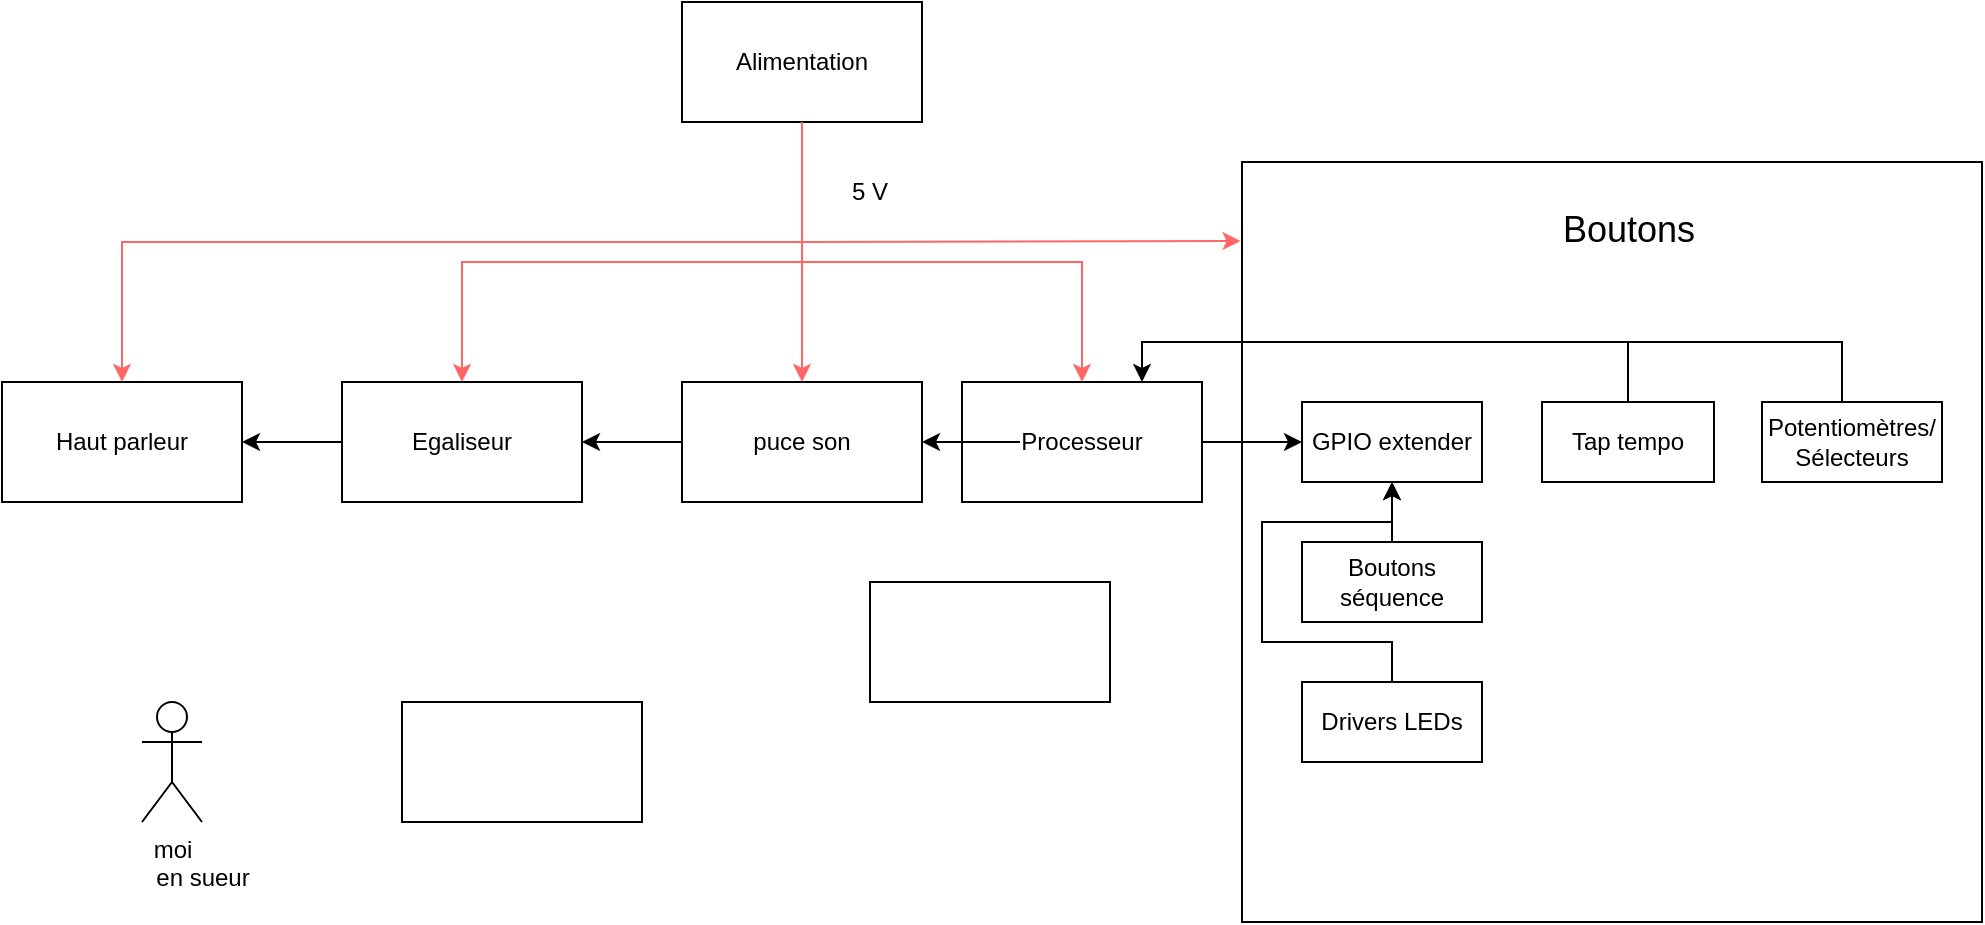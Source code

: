 <mxfile version="24.0.1" type="github">
  <diagram name="Page-1" id="sYEfiaPesxS0EKPbSw5M">
    <mxGraphModel dx="1877" dy="557" grid="1" gridSize="10" guides="1" tooltips="1" connect="1" arrows="1" fold="1" page="1" pageScale="1" pageWidth="827" pageHeight="1169" math="0" shadow="0">
      <root>
        <mxCell id="0" />
        <mxCell id="1" parent="0" />
        <mxCell id="Ds5KXczrTzGIJ0qFi2Sz-1" value="Processeur" style="rounded=0;whiteSpace=wrap;html=1;" vertex="1" parent="1">
          <mxGeometry x="460" y="210" width="120" height="60" as="geometry" />
        </mxCell>
        <mxCell id="Ds5KXczrTzGIJ0qFi2Sz-2" value="Alimentation" style="rounded=0;whiteSpace=wrap;html=1;" vertex="1" parent="1">
          <mxGeometry x="320" y="20" width="120" height="60" as="geometry" />
        </mxCell>
        <mxCell id="Ds5KXczrTzGIJ0qFi2Sz-3" value="puce son" style="rounded=0;whiteSpace=wrap;html=1;" vertex="1" parent="1">
          <mxGeometry x="320" y="210" width="120" height="60" as="geometry" />
        </mxCell>
        <mxCell id="Ds5KXczrTzGIJ0qFi2Sz-4" value="" style="rounded=0;whiteSpace=wrap;html=1;align=left;" vertex="1" parent="1">
          <mxGeometry x="600" y="100" width="370" height="380" as="geometry" />
        </mxCell>
        <mxCell id="Ds5KXczrTzGIJ0qFi2Sz-8" value="Haut parleur" style="rounded=0;whiteSpace=wrap;html=1;" vertex="1" parent="1">
          <mxGeometry x="-20" y="210" width="120" height="60" as="geometry" />
        </mxCell>
        <mxCell id="Ds5KXczrTzGIJ0qFi2Sz-15" value="Tap tempo" style="rounded=0;whiteSpace=wrap;html=1;" vertex="1" parent="1">
          <mxGeometry x="750" y="220" width="86" height="40" as="geometry" />
        </mxCell>
        <mxCell id="Ds5KXczrTzGIJ0qFi2Sz-16" value="Boutons séquence" style="rounded=0;whiteSpace=wrap;html=1;" vertex="1" parent="1">
          <mxGeometry x="630" y="290" width="90" height="40" as="geometry" />
        </mxCell>
        <mxCell id="Ds5KXczrTzGIJ0qFi2Sz-17" value="Potentiomètres/&lt;div&gt;Sélecteurs&lt;/div&gt;" style="rounded=0;whiteSpace=wrap;html=1;" vertex="1" parent="1">
          <mxGeometry x="860" y="220" width="90" height="40" as="geometry" />
        </mxCell>
        <mxCell id="Ds5KXczrTzGIJ0qFi2Sz-18" value="Egaliseur" style="rounded=0;whiteSpace=wrap;html=1;" vertex="1" parent="1">
          <mxGeometry x="150" y="210" width="120" height="60" as="geometry" />
        </mxCell>
        <mxCell id="Ds5KXczrTzGIJ0qFi2Sz-19" value="Drivers LEDs" style="rounded=0;whiteSpace=wrap;html=1;" vertex="1" parent="1">
          <mxGeometry x="630" y="360" width="90" height="40" as="geometry" />
        </mxCell>
        <mxCell id="Ds5KXczrTzGIJ0qFi2Sz-20" value="" style="rounded=0;whiteSpace=wrap;html=1;" vertex="1" parent="1">
          <mxGeometry x="414" y="310" width="120" height="60" as="geometry" />
        </mxCell>
        <mxCell id="Ds5KXczrTzGIJ0qFi2Sz-21" value="" style="rounded=0;whiteSpace=wrap;html=1;" vertex="1" parent="1">
          <mxGeometry x="180" y="370" width="120" height="60" as="geometry" />
        </mxCell>
        <mxCell id="Ds5KXczrTzGIJ0qFi2Sz-22" value="GPIO extender" style="rounded=0;whiteSpace=wrap;html=1;" vertex="1" parent="1">
          <mxGeometry x="630" y="220" width="90" height="40" as="geometry" />
        </mxCell>
        <mxCell id="Ds5KXczrTzGIJ0qFi2Sz-23" value="" style="endArrow=classic;html=1;rounded=0;exitX=0.5;exitY=1;exitDx=0;exitDy=0;entryX=0.5;entryY=0;entryDx=0;entryDy=0;strokeColor=#FF6666;" edge="1" parent="1" source="Ds5KXczrTzGIJ0qFi2Sz-2" target="Ds5KXczrTzGIJ0qFi2Sz-8">
          <mxGeometry width="50" height="50" relative="1" as="geometry">
            <mxPoint x="420" y="140" as="sourcePoint" />
            <mxPoint x="470" y="90" as="targetPoint" />
            <Array as="points">
              <mxPoint x="380" y="140" />
              <mxPoint x="40" y="140" />
            </Array>
          </mxGeometry>
        </mxCell>
        <mxCell id="Ds5KXczrTzGIJ0qFi2Sz-24" value="" style="endArrow=classic;html=1;rounded=0;exitX=0.5;exitY=1;exitDx=0;exitDy=0;entryX=0.5;entryY=0;entryDx=0;entryDy=0;strokeColor=#FF6666;" edge="1" parent="1" source="Ds5KXczrTzGIJ0qFi2Sz-2" target="Ds5KXczrTzGIJ0qFi2Sz-18">
          <mxGeometry width="50" height="50" relative="1" as="geometry">
            <mxPoint x="390" y="90" as="sourcePoint" />
            <mxPoint x="50" y="220" as="targetPoint" />
            <Array as="points">
              <mxPoint x="380" y="150" />
              <mxPoint x="210" y="150" />
            </Array>
          </mxGeometry>
        </mxCell>
        <mxCell id="Ds5KXczrTzGIJ0qFi2Sz-25" value="" style="endArrow=classic;html=1;rounded=0;strokeColor=#FF6666;entryX=-0.002;entryY=0.104;entryDx=0;entryDy=0;entryPerimeter=0;" edge="1" parent="1" target="Ds5KXczrTzGIJ0qFi2Sz-4">
          <mxGeometry width="50" height="50" relative="1" as="geometry">
            <mxPoint x="380" y="80" as="sourcePoint" />
            <mxPoint x="640" y="140" as="targetPoint" />
            <Array as="points">
              <mxPoint x="380" y="140" />
            </Array>
          </mxGeometry>
        </mxCell>
        <mxCell id="Ds5KXczrTzGIJ0qFi2Sz-26" value="" style="endArrow=classic;html=1;rounded=0;entryX=0.5;entryY=0;entryDx=0;entryDy=0;strokeColor=#FF6666;" edge="1" parent="1" target="Ds5KXczrTzGIJ0qFi2Sz-1">
          <mxGeometry width="50" height="50" relative="1" as="geometry">
            <mxPoint x="380" y="80" as="sourcePoint" />
            <mxPoint x="560" y="50" as="targetPoint" />
            <Array as="points">
              <mxPoint x="380" y="150" />
              <mxPoint x="520" y="150" />
            </Array>
          </mxGeometry>
        </mxCell>
        <mxCell id="Ds5KXczrTzGIJ0qFi2Sz-27" value="" style="endArrow=classic;html=1;rounded=0;exitX=0.5;exitY=1;exitDx=0;exitDy=0;entryX=0.5;entryY=0;entryDx=0;entryDy=0;strokeColor=#FF6666;" edge="1" parent="1" source="Ds5KXczrTzGIJ0qFi2Sz-2" target="Ds5KXczrTzGIJ0qFi2Sz-3">
          <mxGeometry width="50" height="50" relative="1" as="geometry">
            <mxPoint x="370" y="310" as="sourcePoint" />
            <mxPoint x="420" y="260" as="targetPoint" />
          </mxGeometry>
        </mxCell>
        <mxCell id="Ds5KXczrTzGIJ0qFi2Sz-28" value="5 V" style="text;html=1;align=center;verticalAlign=middle;whiteSpace=wrap;rounded=0;" vertex="1" parent="1">
          <mxGeometry x="384" y="100" width="60" height="30" as="geometry" />
        </mxCell>
        <mxCell id="Ds5KXczrTzGIJ0qFi2Sz-29" value="" style="endArrow=classic;html=1;rounded=0;exitX=0;exitY=0.5;exitDx=0;exitDy=0;entryX=1;entryY=0.5;entryDx=0;entryDy=0;" edge="1" parent="1" source="Ds5KXczrTzGIJ0qFi2Sz-18" target="Ds5KXczrTzGIJ0qFi2Sz-8">
          <mxGeometry width="50" height="50" relative="1" as="geometry">
            <mxPoint x="100" y="340" as="sourcePoint" />
            <mxPoint x="150" y="290" as="targetPoint" />
          </mxGeometry>
        </mxCell>
        <mxCell id="Ds5KXczrTzGIJ0qFi2Sz-30" value="" style="endArrow=classic;html=1;rounded=0;entryX=1;entryY=0.5;entryDx=0;entryDy=0;exitX=0;exitY=0.5;exitDx=0;exitDy=0;" edge="1" parent="1" source="Ds5KXczrTzGIJ0qFi2Sz-3" target="Ds5KXczrTzGIJ0qFi2Sz-18">
          <mxGeometry width="50" height="50" relative="1" as="geometry">
            <mxPoint x="370" y="300" as="sourcePoint" />
            <mxPoint x="420" y="250" as="targetPoint" />
          </mxGeometry>
        </mxCell>
        <mxCell id="Ds5KXczrTzGIJ0qFi2Sz-33" value="" style="endArrow=classic;html=1;rounded=0;entryX=1;entryY=0.5;entryDx=0;entryDy=0;" edge="1" parent="1" target="Ds5KXczrTzGIJ0qFi2Sz-3">
          <mxGeometry width="50" height="50" relative="1" as="geometry">
            <mxPoint x="489" y="240" as="sourcePoint" />
            <mxPoint x="420" y="250" as="targetPoint" />
          </mxGeometry>
        </mxCell>
        <mxCell id="Ds5KXczrTzGIJ0qFi2Sz-35" value="moi" style="shape=umlActor;verticalLabelPosition=bottom;verticalAlign=top;html=1;outlineConnect=0;" vertex="1" parent="1">
          <mxGeometry x="50" y="370" width="30" height="60" as="geometry" />
        </mxCell>
        <mxCell id="Ds5KXczrTzGIJ0qFi2Sz-37" value="" style="endArrow=classic;html=1;rounded=0;entryX=0;entryY=0.5;entryDx=0;entryDy=0;exitX=1;exitY=0.5;exitDx=0;exitDy=0;" edge="1" parent="1" source="Ds5KXczrTzGIJ0qFi2Sz-1" target="Ds5KXczrTzGIJ0qFi2Sz-22">
          <mxGeometry width="50" height="50" relative="1" as="geometry">
            <mxPoint x="610" y="240" as="sourcePoint" />
            <mxPoint x="520" y="210" as="targetPoint" />
            <Array as="points" />
          </mxGeometry>
        </mxCell>
        <mxCell id="Ds5KXczrTzGIJ0qFi2Sz-38" value="" style="endArrow=classic;html=1;rounded=0;entryX=0.5;entryY=1;entryDx=0;entryDy=0;exitX=0.5;exitY=0;exitDx=0;exitDy=0;" edge="1" parent="1" source="Ds5KXczrTzGIJ0qFi2Sz-16" target="Ds5KXczrTzGIJ0qFi2Sz-22">
          <mxGeometry width="50" height="50" relative="1" as="geometry">
            <mxPoint x="600" y="320" as="sourcePoint" />
            <mxPoint x="520" y="210" as="targetPoint" />
          </mxGeometry>
        </mxCell>
        <mxCell id="Ds5KXczrTzGIJ0qFi2Sz-39" value="" style="endArrow=classic;html=1;rounded=0;exitX=0.5;exitY=0;exitDx=0;exitDy=0;entryX=0.5;entryY=1;entryDx=0;entryDy=0;" edge="1" parent="1" source="Ds5KXczrTzGIJ0qFi2Sz-19" target="Ds5KXczrTzGIJ0qFi2Sz-22">
          <mxGeometry width="50" height="50" relative="1" as="geometry">
            <mxPoint x="470" y="260" as="sourcePoint" />
            <mxPoint x="520" y="210" as="targetPoint" />
            <Array as="points">
              <mxPoint x="675" y="340" />
              <mxPoint x="610" y="340" />
              <mxPoint x="610" y="280" />
              <mxPoint x="675" y="280" />
            </Array>
          </mxGeometry>
        </mxCell>
        <mxCell id="Ds5KXczrTzGIJ0qFi2Sz-40" value="" style="endArrow=classic;html=1;rounded=0;exitX=0.5;exitY=0;exitDx=0;exitDy=0;entryX=0.75;entryY=0;entryDx=0;entryDy=0;" edge="1" parent="1" source="Ds5KXczrTzGIJ0qFi2Sz-15" target="Ds5KXczrTzGIJ0qFi2Sz-1">
          <mxGeometry width="50" height="50" relative="1" as="geometry">
            <mxPoint x="470" y="260" as="sourcePoint" />
            <mxPoint x="580" y="190" as="targetPoint" />
            <Array as="points">
              <mxPoint x="793" y="190" />
              <mxPoint x="550" y="190" />
            </Array>
          </mxGeometry>
        </mxCell>
        <mxCell id="Ds5KXczrTzGIJ0qFi2Sz-42" value="" style="endArrow=none;html=1;rounded=0;" edge="1" parent="1">
          <mxGeometry width="50" height="50" relative="1" as="geometry">
            <mxPoint x="900" y="220" as="sourcePoint" />
            <mxPoint x="790" y="190" as="targetPoint" />
            <Array as="points">
              <mxPoint x="900" y="190" />
            </Array>
          </mxGeometry>
        </mxCell>
        <mxCell id="Ds5KXczrTzGIJ0qFi2Sz-43" value="&lt;font style=&quot;font-size: 18px;&quot;&gt;Boutons&lt;/font&gt;&lt;div style=&quot;font-size: 18px;&quot;&gt;&lt;br&gt;&lt;/div&gt;" style="text;html=1;align=center;verticalAlign=middle;whiteSpace=wrap;rounded=0;" vertex="1" parent="1">
          <mxGeometry x="739.5" y="120" width="107" height="50" as="geometry" />
        </mxCell>
        <mxCell id="Ds5KXczrTzGIJ0qFi2Sz-45" value="&amp;nbsp; &amp;nbsp; &amp;nbsp; &amp;nbsp; &amp;nbsp; &amp;nbsp; &amp;nbsp;&amp;nbsp;&lt;div&gt;&lt;br&gt;&lt;/div&gt;&lt;div&gt;en sueur&lt;/div&gt;" style="text;html=1;align=center;verticalAlign=middle;resizable=0;points=[];autosize=1;strokeColor=none;fillColor=none;" vertex="1" parent="1">
          <mxGeometry x="45" y="413" width="70" height="60" as="geometry" />
        </mxCell>
      </root>
    </mxGraphModel>
  </diagram>
</mxfile>
